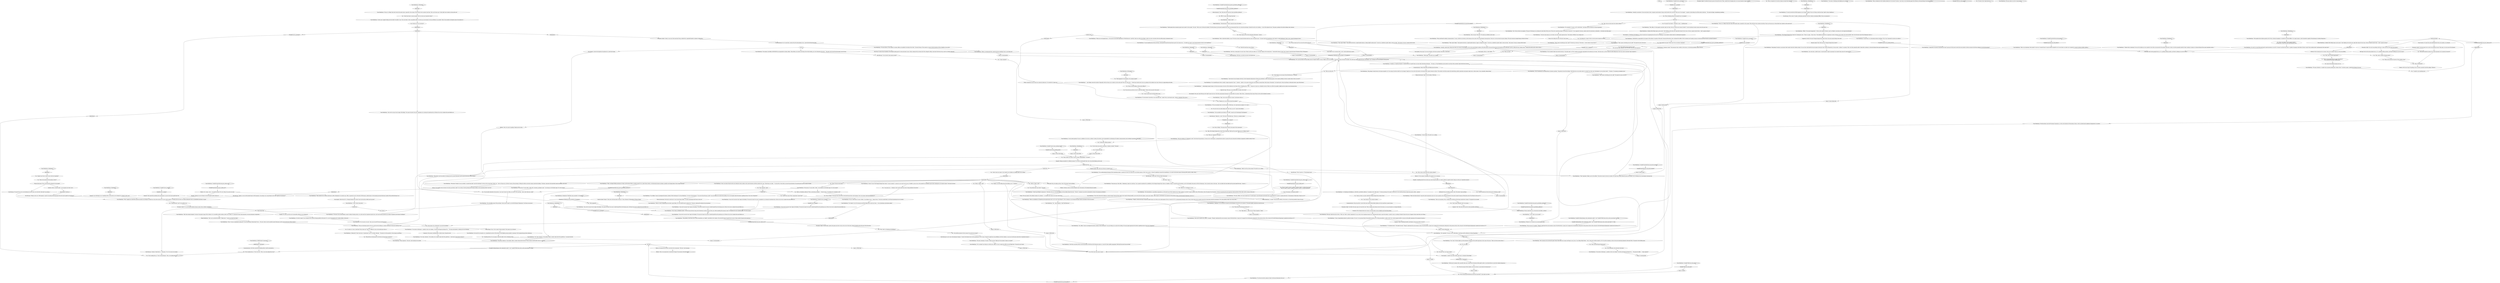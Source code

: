 # BOARDWALK / TRANT HEIDELSTAM INTRO
# Trant Heidelstam is chilling near the FELD building, with kid, piggy-bank. You can:
#1. Learn about the FELD building.
#2. Get useless advice.
# ==================================================
digraph G {
	  0 [label="START"];
	  1 [label="input"];
	  2 [label="Trant Heidelstam: \"All of this was built by Feld, even the boardwalk. Wild Pines built Martinaise proper as a resort for their middle management, Feld built this side of town for R&D.\""];
	  3 [label="Jump to: [FELD hub]"];
	  4 [label="Trant Heidelstam: IsKimHere()"];
	  5 [label="IsKimHere()", shape=diamond];
	  6 [label="!(IsKimHere())", shape=diamond];
	  7 [label="Rhetoric: Pick *your* brain? If anything, this was rather one-sided. He did the talking. Whatever..."];
	  8 [label="Trant Heidelstam: \"INSURCOM is responsible for all aspects of the military occupation of Revachol. During the Revolution, they coordinated the efforts of the Occidental and Graadian invasion, but these days their function is primarily logistical.\""];
	  9 [label="You: \"You're making this up.\" (Turn to the lieutenant.) \"Kim, is he making this up?\""];
	  10 [label="Trant Heidelstam: \"In fact, I'm not. The Wompty-Dompty-Dom Centre,\" he says casually, \"is a place you can visit if you're ever in Vredefort, and are ever in the market for an exhibition space slash contemporary art research centre.\" He clears his throat."];
	  11 [label="You: [Leave.]"];
	  12 [label="You: \"Why did the revolutionaries destroy it?\""];
	  13 [label="Trant Heidelstam: \"You're probably more familiar with *RTD*, research and *technological* development.\""];
	  14 [label="Trant Heidelstam: \"From an evolutionary point of view you could see this building as a logical conclusion to the more traditional *hut*.\""];
	  15 [label="Untitled hub"];
	  16 [label="Trant Heidelstam: \"Tape computers.\" He nods, wind tousling his suit jacket."];
	  17 [label="Trant Heidelstam: \"They used them for military communications,\" he says, while his son looks up, idly chewing on the corner of his würm-themed colouring book. \"But also to write and send out press releases. The most notorious example being Le Décret de Mars.\""];
	  18 [label="Jump to: [trantmainhub]"];
	  19 [label="Jump to: [trantmainhub]"];
	  20 [label="Trant Heidelstam: \"Yes -- tape computers. *And* Feld Electrical.\""];
	  21 [label="Jump to: [cohub]"];
	  22 [label="You: \"What is the innermost character of the Coalition, then?\""];
	  23 [label="Trant Heidelstam: \"Why, officer, it's that gigantic aerostatic right over there. Have you really never noticed it before?\" A look of profound concern comes across the man's face."];
	  24 [label="Trant Heidelstam: \"Ah, well, that's a relief to here. It would really be *quite concerning* if you hadn't been aware of it until just now...\""];
	  25 [label="Jump to: [Trant Archer Hub]"];
	  26 [label="Trant Heidelstam: \"That's very interesting. Most people I've met say it reminds them of a giant metallic dragonfly, but of course there's no right way to respond to a massive airborne artillery platform...\""];
	  27 [label="rhet fired"];
	  28 [label="Jump to: [FELD hub]"];
	  29 [label="You: \"Very interesting. Let's get back to this later.\""];
	  30 [label="Trant Heidelstam: \"Yes, the official name of the prototype. Some sources report it as the Feld Playback *Experience*, but those are incorrect.\""];
	  31 [label="Trant Heidelstam: \"Lo Manthang stick fighting is a little like a pyrholidon addiction,\" he explains with a little smile. \"I've been practising it for nearly 20 years now, so you could say that my doses have grown a little... peculiar.\""];
	  32 [label="You: \"Hold on. Hyper...text?\""];
	  33 [label="You: \"What's so fascinating about an empty old building?\"\n\"Let's talk about this empty building again.\""];
	  34 [label="Trant Heidelstam: \"Apologies, it's an acronym for research and development, they don't use it anymore.\" He smiles brightly, laugh lines around his eyes."];
	  35 [label="Drama: The man speaks in the artificial cadence of a professor -- or someone who's been on too many radio shows."];
	  36 [label="Perception (Sight): The kid takes a peek at the green and silver würm on the cover of the book. Already forgetting about this part of the discussion."];
	  37 [label="Perception (Sight): You look around, but you don't see anything unusual. Then again, your eyes aren't the sharpest..."];
	  38 [label="archerreactionhub"];
	  39 [label="Trant Heidelstam: \"But of course! What else?\" He smiles and ruffles his kid's head."];
	  40 [label="Kim Kitsuragi: \"Actually, I think there is...\" He pauses. \"No, it's too much, he's joking.\""];
	  41 [label="You: \"Wait, the Feld Playback Experiment?\""];
	  42 [label="Esprit de Corps: This man is your half brother. You feel it. But *why*?"];
	  43 [label="Encyclopedia: I couldn't have said it better. This man is a fountain of knowledge!"];
	  44 [label="Trant Heidelstam: \"In this case I suggest looking into the Seolite *invisibles* class. The word refers to their remarkable ability to traverse any environment in the most efficient way possible. There's this excellent investigative piece of journalism by...\""];
	  45 [label="Trant Heidelstam: \"Yes, I have!\" His face lights up with excitement, bringing out the subtle laugh lines in the corner of his eyes. \"There was this one time where I...\""];
	  46 [label="You: \"Wait, what was that about the windows before?\""];
	  47 [label="Jump to: [trantmainhub]"];
	  48 [label="Kim Kitsuragi: \"So you haven't seen anyone around?\""];
	  49 [label="Trant Heidelstam: \"But then there's also the Provisional Commission, as well as the Institute for Revacholian Culture, with its architecturally significant headquarters in Le Jardin.\""];
	  50 [label="Perception (Sight): You follow the man's gaze out toward the west. There, amidst the low-hanging stars, you can just make out signs of motion..."];
	  51 [label="Trant Heidelstam: Variable[\"boardwalk.trant_perc_archer_saw\"]"];
	  52 [label="Variable[\"boardwalk.trant_perc_archer_saw\"]", shape=diamond];
	  53 [label="!(Variable[\"boardwalk.trant_perc_archer_saw\"])", shape=diamond];
	  54 [label="You: \"It looks like a fish.\""];
	  55 [label="Trant Heidelstam: \"That might be the trickiest question of all. From a technical standpoint, it shouldn't be all that difficult. You simply require a radio transmitter capable of broadcasting on Coalition frequencies...\""];
	  56 [label="Kim Kitsuragi: \"A pleasure wheel?\" The lieutenant looks wistfully at the horizon, as if picturing gondolas rising to the sky."];
	  57 [label="Trant Heidelstam: IsKimHere()"];
	  58 [label="IsKimHere()", shape=diamond];
	  59 [label="!(IsKimHere())", shape=diamond];
	  60 [label="Trant Heidelstam: \"Then I guess everything got said, right?\" He squints his eyes in the snow."];
	  61 [label="Jump to: [trantmainhub]"];
	  62 [label="Trant Heidelstam: \"Then there's also the method of climbing that the ancient Iilmaraans used to get into the huts of their enemies.\""];
	  63 [label="You: \"I don't have time to read any papers. Don't you have any *practical* advice?\""];
	  64 [label="Jump to: [alone holdup hub]"];
	  65 [label="Untitled hub"];
	  66 [label="Volition: Inspiration can go a long way in physical endeavours. You should try it again now."];
	  67 [label="Trant Heidelstam: \"Mhm. An elegant folding mechanism of rollers and ferrotape ribbons, portable enough to be a take-it-home solution, revolutionizing business machines, possibly even bringing them to the average consumer.\""];
	  68 [label="You: \"This is a long-shot, but could you help me contact the Coalition?\""];
	  69 [label="Trant Heidelstam: \"Well, that certainly depends. You know, the popular image of the Coalition is of a monolithic politico-military entity, but in reality, it's comprised of many interconnected, yet semi-autonomous components...\""];
	  70 [label="You: \"Wait, what's Coalition Warship Archer?\""];
	  71 [label="Visual Calculus: It's about four-and-a-half kilometres from your position, you estimate."];
	  72 [label="You: \"It looks like a killing machine.\""];
	  73 [label="You: \"I feel like there's *got* to be another way.\""];
	  74 [label="Jump to: [Trant Archer Hub]"];
	  75 [label="Trant Heidelstam: IsKimHere()"];
	  76 [label="IsKimHere()", shape=diamond];
	  77 [label="!(IsKimHere())", shape=diamond];
	  78 [label="You: \"Hold on. Pyrholidon addiction? What an interesting metaphor...\" (Study his face.) \"Or perhaps not a metaphor at all?\""];
	  79 [label="You: \"I don't really remember what I was saying...\""];
	  80 [label="Trant Heidelstam: \"They started out as a midway electronics outfit in Königstein two centuries ago. After an aggressive move to Revachol, Feld became a global player in the emerging personal electronics market of the pre-Revolutionary era.\""];
	  81 [label="You: \"I don't want your money, I just wanted to see whether my profiling skills were working.\""];
	  82 [label="You: \"A form of martial arts from the isle of Lo Manthang, right?\""];
	  83 [label="You: \"Wait, what was that about the windows before?\""];
	  84 [label="You: \"What did the revolutionaries do with those advanced tape computers?\""];
	  85 [label="Trant Heidelstam: \"There's a sewage pipe there, maybe that does something? Sorry I can't help more.\""];
	  86 [label="Jump to: [cohub]"];
	  87 [label="Trant Heidelstam: IsKimHere()"];
	  88 [label="IsKimHere()", shape=diamond];
	  89 [label="!(IsKimHere())", shape=diamond];
	  90 [label="Trant Heidelstam: IsKimHere()"];
	  91 [label="IsKimHere()", shape=diamond];
	  92 [label="!(IsKimHere())", shape=diamond];
	  93 [label="Trant Heidelstam: Variable[\"auto.is_snowing\"]"];
	  94 [label="Variable[\"auto.is_snowing\"]", shape=diamond];
	  95 [label="!(Variable[\"auto.is_snowing\"])", shape=diamond];
	  96 [label="You: \"So what is it, twice a week then? Every other day? *Man* is it difficult to stay on the right topic with you.\""];
	  97 [label="You: \"No, not really.\""];
	  98 [label="Inland Empire: Oh no. You've made *el bigo mistako*. He's going to go on forever!"];
	  99 [label="You: \"You know this is not what I meant.\""];
	  100 [label="You: \"Hold on. Hyper...text?\""];
	  101 [label="You: \"Great, thank you for all the interesting information.\" [Leave.]"];
	  102 [label="Trant Heidelstam: Variable[\"boardwalk.trant_main_hub_reached\"]"];
	  103 [label="Variable[\"boardwalk.trant_main_hub_reached\"]", shape=diamond];
	  104 [label="!(Variable[\"boardwalk.trant_main_hub_reached\"])", shape=diamond];
	  105 [label="You: \"What happened to the engineers, the company people?\""];
	  106 [label="Trant Heidelstam: \"Good evening!\" He nods to you, smiling."];
	  107 [label="Jump to: [trantmainhub]"];
	  108 [label="Physical Instrument: Pipes *can* be broken. With force."];
	  109 [label="Conceptualization: Made of black film and folding tape structures..."];
	  110 [label="Mikael Heidelstam: \"Dad, can I go climb that ladder?\" Mikael asks. \"I want to go climb that ladder!\""];
	  111 [label="Trant Heidelstam: \"For instance, the offices of INSURCOM are responsible for military affairs. These offices are located in the Bank of the World building, just a few kilometres from here...\" He points west toward the skyscrapers across the bay."];
	  112 [label="You: \"That's all fine, but what if I want to assign *responsibility*?\" (Proceed.)"];
	  113 [label="Trant Archer Hub"];
	  114 [label="Conceptualization: No, it's more like a creature from the abyssopelagic zone, a great dark bioluminescent fish..."];
	  115 [label="Conceptualization: Not just any fish, it moves like some ancient bottom-feeder gliding over the ocean floor in search of prey..."];
	  116 [label="Trant Heidelstam: \"Fascinating! You know, in one sense, that's exactly what the Coalition intends. You see, they would prefer that most people in Revachol *don't* think of themselves as living under a *military* occupation. That's why they generally prefer to keep their warships at a discreet distance from major population centres...\""];
	  117 [label="Suggestion: He did it! He said *Wompty-Dompty-Dom Centre* like it's the most natural thing in the world."];
	  118 [label="You: \"You're making this up.\" (Turn to his son.) \"Hey, is your dad making this all up?\""];
	  119 [label="Jump to: [FELD hub]"];
	  120 [label="You: (Turn to Mikael.) \"He means they all got shot in the head because they were bourgeois. Now, do you know what the bourgeoisie is?\""];
	  121 [label="Trant Heidelstam: \"You got me, detective.\" He chuckles, before a shadow takes hold of his face. \"But my history should hardly come as a surprise.\""];
	  122 [label="Authority: Here's a former junkie. I can recognize one when I see it."];
	  123 [label="You: \"Okay. Back to... where were we? Tape computers, I think.\""];
	  124 [label="Trant Heidelstam: \"Who knows? Maybe it was an accident, or maybe they didn't want the technology to end up in the wrong hands. Either way -- they're all gone now, all three versions of the prototype. Nothing but debris and ashes remains inside that building.\" He takes a step back; the boardwalk creaks mournfully in the wind."];
	  125 [label="You: \"You look like someone who has money. Do you have any money?\""];
	  126 [label="Trant Heidelstam: \"It's an anthropological heritage of the Lomanthang people, a martial art of sorts, but what not a lot of books mention is that it also carries a *cultural* significance among the Lomanthangs, as it used to be the best means of showing off to look for a bride, which...\""];
	  127 [label="Jump to: [trantmainhub]"];
	  128 [label="Trant Heidelstam: \"No-no,\" he says, immediately backing off, \"I'm just speculating *theoretically* here... Of course, there's also the method ancient Iilmaraans used to get into the huts of their enemies.\""];
	  129 [label="Trant Heidelstam: \"No, that doesn't sound like a very reasonable idea,\" replies Trant, narrowing his eyes, \"physics, remember? But anyway...\""];
	  130 [label="Trant Heidelstam: \"Sure, what's on your mind?\""];
	  131 [label="Jump to: [FELD hub]"];
	  132 [label="Trant Heidelstam: \"... and, Mikael, notice the windows? Especially with how there are no windows on the south side? This was to deal with...\" A blond man stands next to his son, pointing to the weather-worn ruins. He sees you approaching and smiles..."];
	  133 [label="Trant Heidelstam: \"Oh, I'm afraid it didn't end well for the boys.\" He smiles again, as if he's somehow personally responsible for this bleak turn of events. \"But this story is a bit too *dark* for little Mikael here. Now if you were to ask about *tape computers*...\""];
	  134 [label="Empathy: Perhaps reminded of a childhood memory? It's clear he would prefer there were a big wheel lighting up the coast."];
	  135 [label="Trant Heidelstam: \"Ah, that's simple! You're looking for the Comité de Responsabilité de Revachol. It's a sort of clearinghouse for Coalition affairs in Revachol...\""];
	  136 [label="Trant Heidelstam: \"If you will, picture the Coalition as a kind of wheel. The hub of this wheel is the Comité de Responsabilité, and out from that hub radiate a great many spokes, which connect to INSURCOM, the Institute for Revacholian Culture, the Provisional Commission, and so on...\""];
	  137 [label="Trant Heidelstam: \"There's an exhibition on Vespertine proto-expressionism that I can't wait to take Mikael to. We're working our way through the major artistic movements of the last cenutry.\""];
	  138 [label="You: \"If you're not part of the Coalition, how do you know so much about its bureaucracy?\""];
	  139 [label="Trant Heidelstam: \"It's only too bad the old Feld engineers are no longer available. This sort of thing would have been *right* in their wheelhouse.\""];
	  140 [label="You: \"What am I supposed to do then?\""];
	  141 [label="Trant Heidelstam: \"The Wompty-Dompty-Dom Centre for Contemporary Arts.\" There it is again -- those words. \"The exhibition itself drew on Lagerman's notion of memory and so there were some parallels, that's why the head curator Paul Ockermann chose to...\""];
	  142 [label="Mikael Heidelstam: The boy looks first at you, then back at his father, confused."];
	  143 [label="Untitled hub"];
	  144 [label="Empathy: Something about the way this man carries himself makes you wonder whether he might be able to help you with your *committee business*."];
	  145 [label="Trant Heidelstam: Whatever it is, he gives you an encouraging smile."];
	  146 [label="Trant Heidelstam: \"You, officer! Come to investigate the historic subtext of West Martinaise? I was just telling my son about this building. Not many people appreciate the historic significance here. Very rich in *hypertext*.\""];
	  147 [label="You: \"By the way, do you work out?\""];
	  148 [label="Untitled hub (02)"];
	  149 [label="Trant Heidelstam: \"Yes. To lure in their star engineers. This part of Martinaise was nothing but reeds before Feld arrived. They had to make the prospect of living here *attractive*. It was supposed to become a global centre for innovation in cybernetics -- but history had other plans.\""];
	  150 [label="Half Light: He's just making up fancy words. This doesn't mean anything!"];
	  151 [label="You: \"Alright, you were talking about the building, go on.\" (Continue.)"];
	  152 [label="You: \"Have you been talking to other police officers?\""];
	  153 [label="Trant Heidelstam: IsKimHere()"];
	  154 [label="IsKimHere()", shape=diamond];
	  155 [label="!(IsKimHere())", shape=diamond];
	  156 [label="Jump to: [FELD hub]"];
	  157 [label="Trant Heidelstam: IsEvening()"];
	  158 [label="IsEvening()", shape=diamond];
	  159 [label="!(IsEvening())", shape=diamond];
	  160 [label="Trant Heidelstam: \"Of course, detective, I wouldn't have assumed anything else. Matter of fact,\" he looks up again, a playful hint shining in his eyes..."];
	  161 [label="Feld Mural: It looks old and weathered, with seagulls picking apart its stone-and-metal carcass. Bushy undergrowth has taken hold of the collapsed rooftop; some kind of bird has set up a nest on a broken windowsill."];
	  162 [label="You: \"Who handles the money? There's got to be an economic component.\""];
	  163 [label="Jump to: [cohub]"];
	  164 [label="Trant Heidelstam: \"I have a longstanding interest in political systems. You see, it's my personal theory that political systems are a lot like personalities. In other words, how a state organises itself is in some way the public expression of its innermost character...\""];
	  165 [label="Trant Heidelstam: \"Of course, if you could somehow contact Coalition Warship Archer, you could reach the Committee directly. But, well, that obviously presents any number of logistical and technical challenges.\""];
	  166 [label="You: \"Why do I need to contact a military warship to talk to a civilian bureaucrat?\"\n\"Why do I need to contact a military aerostatic to talk to a civilian bureaucrat?\""];
	  167 [label="Perception (Sight): It's a set of position lights moving in unison, like a restless constellation..."];
	  168 [label="Trant Heidelstam: \"Well, I suppose you could rent a private aerostatic and attempt to rendezvous with Archer directly, but I must caution against it. Warships like the Archer are usually authorised to fire on unidentified aerostatics on sight.\""];
	  169 [label="Trant Heidelstam: \"In any event, it's a fascinating technical challenge. I'll be *very* interested to see how you tackle it.\""];
	  170 [label="You: \"Come on, there is no place called the Wompty-Dompty-Dom Centre of Arts.\""];
	  171 [label="Electrochemistry: Wait. What does this man know about pyrholidon addiction?"];
	  172 [label="Trant Heidelstam: \"Oh, I know, detective.\" He chuckles, before a shadow takes hold of his pallid face -- he misses the devil."];
	  173 [label="Trant Heidelstam: \"Oh, I know, detective.\" He chuckles, but a shadow takes hold of his pallid face -- what does he mean that he *knows*?"];
	  174 [label="You: \"What happened?\""];
	  175 [label="Trant Heidelstam: IsKimHere()"];
	  176 [label="IsKimHere()", shape=diamond];
	  177 [label="!(IsKimHere())", shape=diamond];
	  178 [label="Trant Heidelstam: \"I do some Lo Manthang stick fighting now and then.\""];
	  179 [label="Encyclopedia: Lo Manthang stick fighting is a form of martial arts originating from the isle of Lo Manthang. It uses slender wooden sticks for confronting the opponent."];
	  180 [label="Trant Heidelstam: \"That's right, Mikael.\" Trant grabs his kid into a single-handed embrace, looking slightly embarrassed. \"It also has a meditative quality, helps to clear my head... But anyway,\" he says, swaying with his hand."];
	  181 [label="You: \"Can you teach me? Do you have the sticks with you?\""];
	  182 [label="You: \"Something tells me I'm not going to climb the ladder with Lo Manthang sticks.\""];
	  183 [label="Rhetoric: Man, he's good at speaking. People must love him."];
	  184 [label="Trant Heidelstam: \"It's a beautiful piece of text, actually. A singer-songwriter I know -- Charette -- called it a love poem to Revachol on her political concept album 'Bons baisers d'Insulinde'. You should read it. Every local library in Revachol stocks a copy of the decree.\""];
	  185 [label="Trant Heidelstam: \"If not, then you definitely should -- if not for tips and tricks, then just for theoretical curiosity. Anyway, that's just a little something that sprang to mind.\" He squeezes his son's shoulder lightly. \"You were saying?\""];
	  186 [label="Trant Heidelstam: \"What not a lot of people know is -- this used to be the R&D department of *Feld Electrical*. And Feld, which now sells ink cartridges, mostly, was once a top dog in the turn-of-the-century cybernetics boom.\""];
	  187 [label="You: \"Wait, what's an R&D department?\""];
	  188 [label="Rhetoric: No, I mean, c'mon -- you need the money. If it's not a thing, he can give you some."];
	  189 [label="Perception (Sight): It looks, to your eye, like some kind of long, metallic fish, suspended beneath a number of ceiling fans..."];
	  190 [label="Empathy: This sounds like something that programmer you met in the church might help with..."];
	  191 [label="Trant Heidelstam: IsKimHere()"];
	  192 [label="IsKimHere()", shape=diamond];
	  193 [label="!(IsKimHere())", shape=diamond];
	  194 [label="Savoir Faire: It's his *sartorial style*. Call it 'well-travelled bean-counter'..."];
	  195 [label="Kim Kitsuragi: \"Detective, a word.\" He turns to the blonde man. \"Excuse us a moment, please.\""];
	  196 [label="Encyclopedia: Mea culpa! You were not familiar with that one either. This man is a book head."];
	  197 [label="Trant Heidelstam: You doze off, as he paints you a comprehensive picture of the history of stick fighting among mankind, seasoning it with unexpected pop-culture references."];
	  198 [label="Rhetoric: Mark my words, all of this somehow ties to the history of Occidential financial markets."];
	  199 [label="Jump to: [hold up hub]"];
	  200 [label="Trant Heidelstam: IsMorning()"];
	  201 [label="IsMorning()", shape=diamond];
	  202 [label="!(IsMorning())", shape=diamond];
	  203 [label="You: Look at the building looming over you."];
	  204 [label="Trant Heidelstam: Variable[\"auto.is_raining\"]"];
	  205 [label="Variable[\"auto.is_raining\"]", shape=diamond];
	  206 [label="!(Variable[\"auto.is_raining\"])", shape=diamond];
	  207 [label="Trant Heidelstam: \"Of course there is! The Coalition's economic affairs are handled by the Bank of the World -- Revachol Mission. They operate in concert with the Institute of Price Stabilité in Sur-la-Clef.\""];
	  208 [label="Half Light: Don't let the shiny lights fool you, it's a goddamn killing machine, and there's nothing you can do to stop it!"];
	  209 [label="You: \"I don't think I've ever noticed it before.\""];
	  210 [label="Trant Heidelstam: IsKimHere()"];
	  211 [label="IsKimHere()", shape=diamond];
	  212 [label="!(IsKimHere())", shape=diamond];
	  213 [label="Trant Heidelstam: \"Then I guess everything got said, right?\" He squints his eyes in the sun."];
	  214 [label="You: \"What was that ace?\""];
	  215 [label="You: \"Pfft. I've seen cooler things than that.\""];
	  216 [label="Trant Heidelstam: Variable[\"boardwalk.trant_passive_pyrholidon_addiction\"]"];
	  217 [label="Variable[\"boardwalk.trant_passive_pyrholidon_addiction\"]", shape=diamond];
	  218 [label="!(Variable[\"boardwalk.trant_passive_pyrholidon_addiction\"])", shape=diamond];
	  219 [label="Trant Heidelstam: \"No, I'm afraid I can't help you with this one, officer. It's just a regular day off for me and Mikael here.\" He pats his son's head."];
	  220 [label="Kim Kitsuragi: In a low voice, the lieutenant whispers: \"I haven't the faintest idea who this gentleman is, but I've got a *hunch* he might have some affiliation with the Coalition, in case you're still serious about that *committee business*...\""];
	  221 [label="Trant Heidelstam: \"I do have some money, yes, but that's not what's really important here.\" He brushes it off like it's not a thing at all."];
	  222 [label="Jump to: [FELD hub]"];
	  223 [label="Trant Heidelstam: \"Yes, hypertext,\" he says, as if it's self-evident. \"Jan Kaarp and the collection of cultural hyperlinks.\""];
	  224 [label="alone holdup hub"];
	  225 [label="Trant Heidelstam: \"A-ha, but it's not just *any* empty old building!\" He raises his hand to his eyes to shield himself from the pattering rain. All three of you turn to admire the mural before you."];
	  226 [label="Reaction Speed: Forget it. They don't sell those kinds of books at \"Crime, Romance & Biographies of Famous People.\""];
	  227 [label="Perception (Sight): You follow the man's gaze out toward the west. There, hanging some distance above the horison, you can just make out a strange silhouette..."];
	  228 [label="Half Light: Don't let the paintjob fool you, it's a goddamn killing machine, and there's nothing you can do to stop it!"];
	  229 [label="Jump to: [Trant Archer Hub]"];
	  230 [label="Kim Kitsuragi: \"Hmmm, she's not a 'Feld engineer,' exactly, but perhaps that programmer from the church might be of assistance?\""];
	  231 [label="Trant Heidelstam: \"Ten years ago, I did a little... freelancing, I guess you could say. I was a special consultant for an exhibition at the Wompty-Dompty-Dom Centre in Vredefort, Oranje. It raised the same questions, and we had lengthy discussions with Paul Ockermann, who was head curator at the time -- this was before the twins Keith and Guy Joost joined the team -- trying to...\""];
	  232 [label="Trant Heidelstam: \"Very, very cool,\" he agrees. \"Though I understand the socio-economic causes of the Revolution, it pains me to imagine the revolutionaries setting fire to this precious device. But so they did. The Feld Playback Experiment vanished into the fires of '07.\""];
	  233 [label="Conceptualization: All of this sounds like something Ruby would be interested in..."];
	  234 [label="Rhetoric: He means that 'the boys' got shot by the communists. 'The boys' were bourgeois."];
	  235 [label="You: (Turn to Mikael.) \"He means they all died at the hands of the communists.\""];
	  236 [label="Trant Heidelstam: \"A-ha, but it's not just *any* empty old building!\" He raises his hand to his eyes, springtime sun warming his handsome face. All three of you turn to admire the mural before you."];
	  237 [label="You: \"I can assure you -- *nothing* in this world comes even close to being addicted to this devil.\""];
	  238 [label="Trant Heidelstam: \"But perhaps I should return to the tape computers. As I was saying, the device itself was very elegant, fragile even. One could write directly on the tape using a special chemical solution. The machine would then analyse the handwriting, perform operations and project output onto a white screen. It was a beautiful, delicate thing.\""];
	  239 [label="You: \"The RCM should get some of those.\""];
	  240 [label="Physical Instrument: Not that he would have to worry about being robbed -- he looks surprisingly buff. Does he work out?"];
	  241 [label="Kim Kitsuragi: \"Nice to meet you.\" The lieutenant nods."];
	  242 [label="You: \"Wait, what's Lo Manthang stick fighting?\""];
	  243 [label="Jump to: [FELD hub]"];
	  244 [label="Trant Heidelstam: \"*Very* important. Mikael, say hi to the officer.\" He rests his hand on the boy's shoulder. The child stays hidden behind the hem of his father's coat, clutching to his würm-themed colouring book."];
	  245 [label="hold up hub"];
	  246 [label="Half Light: He's just making up fancy words. This doesn't mean anything!"];
	  247 [label="You: \"Do you have any advice on how to climb that ladder?\" (Point to the one next to the mural.)"];
	  248 [label="Trant Heidelstam: \"Me? Yes, at some point, I'm sure I have. There was this one rather, uh,\" he stops, smiling at the reminiscence, \"*memorable instance* when I had a chance to meet the head of Dominion Police of Königstein.\""];
	  249 [label="Trant Heidelstam: \"Even *one* would be very useful,\" he agrees. \"Though I understand the socio-economic causes of the Revolution, it pains me to imagine the revolutionaries setting fire to this precious device. But so they did. The Feld Playback Experiment vanished into the fires of '07.\""];
	  250 [label="You: \"Do you know of an *alternative* way into the building?\""];
	  251 [label="Empathy: There's something friendly and familiar in how he says that. A day off."];
	  252 [label="You: \"What kind of political system do you think represents *my* innermost character?\""];
	  253 [label="You: \"Oh, right. The *Archer*. I thought you said... something else.\""];
	  254 [label="You: \"How did those tape computers work?\"\n\"How did those tape computers work? Did they work like radiocomputers?\""];
	  255 [label="Empathy: Wait. What does this man know about pyrholidon addiction?"];
	  256 [label="Trant Heidelstam: Variable[\"auto.is_raining\"]"];
	  257 [label="Variable[\"auto.is_raining\"]", shape=diamond];
	  258 [label="!(Variable[\"auto.is_raining\"])", shape=diamond];
	  259 [label="Trant Heidelstam: \"Of course, lieutenant.\" He nods. \"Take your time. Mikael and I have plenty to keep us occupied!\""];
	  260 [label="Kim Kitsuragi: \"In any case, I'll let you take it from here.\""];
	  261 [label="Trant Heidelstam: \"... interestingly enough, brings us to the socio-economic structure of the traditional rural tribes of the Lo Manthang isles, which...\" He goes on to give you a detailed overview of their way of life, the amiable, slightly nervous smile not once leaving his face."];
	  262 [label="Trant Heidelstam: \"I tried to get Mikael to memorise it.\" He looks at his son, who starts giggling, his face hidden behind the book. \"*Tried to*. Someone was much too interested in würms to be paying any attention.\""];
	  263 [label="Trant Heidelstam: \"No, I can't say that we've met before. But I've *heard* of Kim, of course. Mikael, say hi to the officers.\" He rests his hand on the boy's shoulder. The child stays hidden behind the hem of his father's coat, clutching to his würm-themed colouring book."];
	  264 [label="trantmainhub"];
	  265 [label="Trant Heidelstam: \"Hello again!\" He nods to you, smiling."];
	  266 [label="feld first hub"];
	  267 [label="You: \"I don't think I've ever heard of this Feld Electrical.\" (Proceed.)"];
	  268 [label="Trant Heidelstam: \"It was here in Martinaise -- possibly in this very building -- that they developed prototypes for a...\" He pauses for effect. \"...*tape computer*.\""];
	  269 [label="Trant Heidelstam: \"It was here in Martinaise -- possibly in this very building -- that they developed prototypes for a...\" He stops mid-sentence, realizing you're not listening."];
	  270 [label="Trant Heidelstam: \"Alternative? I don't even have a *mainstream* way in, I'm afraid, although...\" He points over the guardrail, to the sewage run-off there."];
	  271 [label="Mikael Heidelstam: Suddenly little Mikael opens up his mouth: \"Dad's fighting with sticks every night after dinner for four hours. He has a special room for that -- *and* a special costume!\""];
	  272 [label="Trant Heidelstam: IsDaytime()"];
	  273 [label="IsDaytime()", shape=diamond];
	  274 [label="!(IsDaytime())", shape=diamond];
	  275 [label="Perception (Sight): You can't see anything. But then, it's dark, and your eyes aren't the sharpest..."];
	  276 [label="You: \"Huh. Can't believe I never noticed it before.\"\n\"It looks like it's about four-and-a-half kilometres away.\""];
	  277 [label="Trant Heidelstam: \"The problem is that those sorts of radio transmitters are *tightly* controlled by the Coalition. Even the RCM doesn't typically have access to them outside of special joint operations...\""];
	  278 [label="Empathy: Perhaps your new friends in the tent might be able to help you?"];
	  279 [label="You: \"Could I have some of that 'unimportant' money then?\""];
	  280 [label="You: \"Wicked cool, can you tell me about this method?\""];
	  281 [label="Jump to: [trantmainhub]"];
	  282 [label="Trant Heidelstam: \"What's the March decree? I mean the radio transmission sent out to news agencies and world governments by the newly-created Commune of Revachol on the 7th of March in the year '02.\""];
	  283 [label="Jump to: [alone holdup hub]"];
	  284 [label="You: \"I wanted to ask something else...\""];
	  285 [label="Trant Heidelstam: \"I don't know if you're familiar with this, but the Vespertine Department of Justice has published a rather interesting paper on the criminal profiling in former socialist states. Have you read it?\""];
	  286 [label="Trant Heidelstam: \"That's not surprising. Only a vestigial ink cartridge and ferrotape manufacturer remains.\" He adjusts his suit jacket."];
	  287 [label="Encyclopedia: A short-lived legislative foundation for a short-lived utopia."];
	  288 [label="You: \"What's this Insitute for Revacholian Culture?\""];
	  289 [label="Trant Heidelstam: The man's smile turns into a frown. \"Well, now, *that* is rather complicated. You can write to the Committee directly, but I understand that there's quite the backlog. A month or more, according to friends of mine who just so happen to know about this sort of thing...\""];
	  290 [label="Trant Heidelstam: \"Of course, officer, we've only recently met. It would require a more thorough conversation than we have time for to answer a question like that. It's fascinating to think about, though, isn't it?\""];
	  291 [label="Trant Heidelstam: \"That is certainly how the Coalition intends for it to be seen! You know, I once read a very interesting paper from Messina on the psychology of air-based artillery...\""];
	  292 [label="Trant Heidelstam: \"Apparently its presence stimulates the *exact* same part of the neural cortex that more primitive cultures associate with divine judgment. Isn't that fascinating?\""];
	  293 [label="Trant Heidelstam: Variable[\"TASK.sync_the_sines\"]"];
	  294 [label="Variable[\"TASK.sync_the_sines\"]", shape=diamond];
	  295 [label="!(Variable[\"TASK.sync_the_sines\"])", shape=diamond];
	  296 [label="Trant Heidelstam: IsKimHere()"];
	  297 [label="IsKimHere()", shape=diamond];
	  298 [label="!(IsKimHere())", shape=diamond];
	  299 [label="Trant Heidelstam: Variable[\"whirling.klaasje_ruby_sentimental_radios\"]  and  Variable[\"TASK.locate_ruby_on_the_coast_done\"] == false"];
	  300 [label="Variable[\"whirling.klaasje_ruby_sentimental_radios\"]  and  Variable[\"TASK.locate_ruby_on_the_coast_done\"] == false", shape=diamond];
	  301 [label="!(Variable[\"whirling.klaasje_ruby_sentimental_radios\"]  and  Variable[\"TASK.locate_ruby_on_the_coast_done\"] == false)", shape=diamond];
	  302 [label="You: \"Tape computers, right.\""];
	  303 [label="Reaction Speed: Wait, what was it that you wanted to ask...?"];
	  304 [label="You: \"Okay, I'll look into that then.\""];
	  305 [label="You: \"I'm looking for a suspect. Have you seen anyone suspicious around?\""];
	  306 [label="Untitled hub"];
	  307 [label="You: \"You know what, forget about it.\""];
	  308 [label="Trant Heidelstam: \"Actually no, I should not forget it, I should look into it myself, there are some really interesting techniques...\" He stops, as Trant Heidelstam junior jerks his coat hem with an excited, almost silly look on his face."];
	  309 [label="Trant Heidelstam: \"Mikael's a little tired today. We spent all night trying to run Orbis on his radiocomputer. Have you heard of it? It's a programming language used in Graad. Quite tricky, but he wanted to play this Graad-made adventure programme. We've been getting *really* into würms lately...\""];
	  310 [label="Trant Heidelstam: \"But I assume you're not here for giant würms when there are so many real things to see. Just as I was telling Mikael before -- this is where the Coalition landed in '08. We could be standing on what is the most interesting landmark in Revachol West.\" He points to the building again."];
	  311 [label="You: \"You and Kim know each other?\" (Proceed.)"];
	  312 [label="Trant Heidelstam: \"Yes, hypertext,\" he says, as if it's self-evident. \"Jan Kaarp and the collection of cultural hyperlinks.\""];
	  313 [label="Trant Heidelstam: \"Oh yes. So, Mikael, they had to deal with monitor glare, especially in the summer. They still had vector monitors back then. That was 49 years ago. So they didn't have windows on the south wall.\""];
	  314 [label="Trant Heidelstam: \"Hello! Isn't this a fine morning?\" He nods to you, smiling."];
	  315 [label="You: \"The Lo Manthang thing was enough for me. I'm inspired.\""];
	  316 [label="Encyclopedia: Buckle up!"];
	  317 [label="Mikael Heidelstam: Suddenly little Mikael opens up his mouth: \"Dad's fighting with sticks every night after dinner for four hours. He has a special room for that -- *and* a special costume!\""];
	  318 [label="You: \"It's amazing. An inspiring symbol.\""];
	  319 [label="Trant Heidelstam: \"A very astute question! You see, in addition to its role as a military warship, the Archer is also responsible for coordinating all Coalition communications and surveillance operations in Revachol.\""];
	  320 [label="You: \"Hold on, it's *watching* us, too?\""];
	  321 [label="Reaction Speed: Wait. Did he just say *Wompty-Dompty-Dom Centre*?"];
	  322 [label="Encyclopedia: What the hell *is* a Wompty-Dompty-Dom Centre? And who the hell are Keith and Guy Joost?!"];
	  323 [label="Trant Heidelstam: \"Still, Tricentennial was beating them in business machines.\" He gestures toward the building. \"But Feld had an ace up their sleeve. Or, should I say, they were *developing* an ace up their sleeve?...\" He grins. \"I'm mixing my metaphors here.\""];
	  324 [label="You: (Nod.) \"Cool.\""];
	  325 [label="Trant Heidelstam: With that, you both turn back to the blonde man."];
	  326 [label="Trant Heidelstam: \"You, officers! Come to investigate the historic subtext of West Martinaise? I'm Trant Heidelstam,\" he turns to the lieutenant. \"You must be Kim Kitsuragi, right? I was just telling my son about this building. Not a lot of people realize the historic significance here. Very rich in *hypertext*.\""];
	  327 [label="You: \"Yes, but we're not really dealing with *huts* here, are we?\" (Look at the building.)"];
	  328 [label="You: \"But I don't have years to spare.\""];
	  329 [label="FELD hub"];
	  330 [label="Trant Heidelstam: \"Great. Great to hear that.\""];
	  331 [label="Physical Instrument: This is all ninsy-pinsy garbage for sissy-people!"];
	  332 [label="Trant Heidelstam: \"Oh, the Institute is a marvellous organisation, my *favourite* part of the Coalition by far. Their mandate is two-fold: To export notable works of Revacholian culture throughout the Moralintern, while also importing the most important cultural products of the wider world to citizens of Revachol...\""];
	  333 [label="Trant Heidelstam: \"Not just watching, it's *listening* as well. I don't know the particulars, of course, but I would expect a warship like the Archer to possess the most advanced surveillance equipment available outside of Seol.\""];
	  334 [label="Trant Heidelstam: \"All that said, someone with a powerful radio and a certain level of technical skill might be able to circuit-bend their way onto the Coalition frequencies...\""];
	  335 [label="Rhetoric: Wait, is he saying that we should just *bypass* the excesses of the Revolution?"];
	  336 [label="Trant Heidelstam: Variable[\"boardwalk.trant_rhet_politics\"]"];
	  337 [label="Variable[\"boardwalk.trant_rhet_politics\"]", shape=diamond];
	  338 [label="!(Variable[\"boardwalk.trant_rhet_politics\"])", shape=diamond];
	  339 [label="Trant Heidelstam: IsKimHere()"];
	  340 [label="IsKimHere()", shape=diamond];
	  341 [label="!(IsKimHere())", shape=diamond];
	  342 [label="Trant Heidelstam: \"That's right, Mikael.\" Trant grabs his kid into a single-handed embrace, happy to change the subject. \"It also has a meditative quality, helps to clear my head... But anyway,\" he says, swaying with his hand."];
	  343 [label="You: \"What was that?\""];
	  344 [label="Trant Heidelstam: \"Actually, no one knows. No one even knows what a computer made entirely of tape would look like! But word has it they were *very elegant* -- exquisite, alien-looking turn-of-the-century hardware...\" He raises his finger, remembering something."];
	  345 [label="Trant Heidelstam: \"A-ha, but it's not just *any* empty old building!\" He raises his hand to his eyes to shield himself from the freezing snow. All three of you turn to admire the mural before you."];
	  346 [label="Trant Heidelstam: \"Indeed, what?\""];
	  347 [label="Trant Heidelstam: \"*I* certainly haven't.\" He shakes his head. \"Though I understand the socio-economic causes of the Revolution, it pains me to imagine the revolutionaries setting fire to this precious device. But so they did. The Feld Playback Experiment vanished into the fires of '07.\""];
	  348 [label="Drama: He's telling the truth. He hasn't seen anyone."];
	  349 [label="Authority: He's not gonna give you money, what are you doing? Clearly you were just profiling."];
	  350 [label="Mikael Heidelstam: \"A wheel?\" The kid looks wistfully at the horizon, as if picturing gondolas rising to the sky."];
	  351 [label="You: \"Alright, fine. How do I get in touch with the Committee?\""];
	  352 [label="Kim Kitsuragi: \"He's correct. It makes coordinating operations with the Coalition exceedingly difficult, from our perspective.\""];
	  353 [label="Trant Heidelstam: Variable[\"church.soona_greeting_done\"]"];
	  354 [label="Variable[\"church.soona_greeting_done\"]", shape=diamond];
	  355 [label="!(Variable[\"church.soona_greeting_done\"])", shape=diamond];
	  356 [label="Jump to: [trantmainhub]"];
	  357 [label="Trant Heidelstam: IsTHCPresent(\"communist\")"];
	  358 [label="IsTHCPresent(\"communist\")", shape=diamond];
	  359 [label="!(IsTHCPresent(\"communist\"))", shape=diamond];
	  360 [label="Trant Heidelstam: \"But anyway,\" he says after a while, \"I am boring you with details again. You were saying?\""];
	  361 [label="Trant Heidelstam: \"Okay. I have some materials at home I could share with you...\""];
	  362 [label="Trant Heidelstam: IsTaskActive(\"TASK.find_some_moralists\")--[[ Variable[ ]]"];
	  363 [label="IsTaskActive(\"TASK.find_some_moralists\")--[[ Variable[ ]]", shape=diamond];
	  364 [label="!(IsTaskActive(\"TASK.find_some_moralists\")--[[ Variable[ ]])", shape=diamond];
	  365 [label="Rhetoric: It's his manner of speaking. He reminds you of a lecturer..."];
	  366 [label="Trant Heidelstam: \"Oh yes. So, Mikael, they had to deal with monitor glare, especially in the summer. They still had vector monitors back then. That was 49 years ago. So they didn't have windows on the south wall.\""];
	  367 [label="You: \"You're saying that Feld Electrical built this boardwalk?\" (Look under your feet.)"];
	  368 [label="cohub"];
	  369 [label="You: \"What's INSURCOM?\""];
	  370 [label="Trant Heidelstam: The man smiles at you for a long moment..."];
	  371 [label="Composure: He is doing his best not to show it, but the smile is ever-so-slightly more forced than before."];
	  372 [label="Trant Heidelstam: Variable[\"boardwalk.trant_perc_archer_saw\"]"];
	  373 [label="Variable[\"boardwalk.trant_perc_archer_saw\"]", shape=diamond];
	  374 [label="!(Variable[\"boardwalk.trant_perc_archer_saw\"])", shape=diamond];
	  375 [label="Trant Heidelstam: IsKimHere()"];
	  376 [label="IsKimHere()", shape=diamond];
	  377 [label="!(IsKimHere())", shape=diamond];
	  378 [label="Kim Kitsuragi: \"Oh, good: Now we're circuit-bending into radio towers. Just what this *side task* was missing...\""];
	  379 [label="You: \"Okay. The Wompty-Dompty-Dom Centre? Paul Ockermann? Keith and Guy Joost? What are you *talking* about?\""];
	  380 [label="Trant Heidelstam: \"Officer!\" He sounds disappointed. \"I told you this chapter of history wasn't on Mikael's curriculum yet. Let's keep this kid-friendly.\""];
	  381 [label="Trant Heidelstam: \"A-ha, but it's not just *any* empty old building!\" He raises his hand to his eyes, springtime sun warming his handsome face. All four of you turn to admire the mural before you."];
	  382 [label="Trant Heidelstam: Variable[\"boardwalk.trant_passive_pyrholidon_addiction\"]"];
	  383 [label="Variable[\"boardwalk.trant_passive_pyrholidon_addiction\"]", shape=diamond];
	  384 [label="!(Variable[\"boardwalk.trant_passive_pyrholidon_addiction\"])", shape=diamond];
	  385 [label="Trant Heidelstam: \"Which is a feat of engineering even today's giants Rehm, ICN, and ZAMM haven't achieved yet.\" He grins, admiring the sentence he just produced."];
	  386 [label="Jump to: [trantmainhub]"];
	  387 [label="Trant Heidelstam: \"Actually, a great many cultures have their own version of stick fighting, such as the sacred Mabolo tradition of the Hali people, the name deriving from the butterfruit tree traditionally used for crafting the long, slender sticks -- whereas the sticks used in other cultures...\""];
	  388 [label="Jump to: [trantmainhub]"];
	  389 [label="Trant Heidelstam: \"And, as you know, they have this very distinctive dress uniform with scarlet breeches and little cylindrical fur caps, I think these are called...\" You daze off, as Trant tells you about the peculiarities of mounted police forces in central Occident."];
	  390 [label="You: \"I want to hear about the Feld building again...\""];
	  391 [label="Trant Heidelstam: \"How to climb that ladder, you say?\" He turns around, eyeing the bleak metal bars next to the giant mural. \"I do know that the Lomanthangs used *sticks* to climb battlements, there's even a special technique for that.\""];
	  392 [label="Trant Heidelstam: \"No, thanks to *you* for having me and little Mikael here to pick your brain... A very interesting conversation indeed.\""];
	  393 [label="Trant Heidelstam: \"I'm just spending time with my kid here, showing him around the lesser-known parts of our home town... It wouldn't be *wise* to carry huge amounts of cash on such expeditions!\""];
	  394 [label="Encyclopedia: Hold on, what's R&D?"];
	  395 [label="Trant Heidelstam: Variable[\"auto.is_snowing\"]"];
	  396 [label="Variable[\"auto.is_snowing\"]", shape=diamond];
	  397 [label="!(Variable[\"auto.is_snowing\"])", shape=diamond];
	  398 [label="Trant Heidelstam: \"A-ha, but it's not just *any* empty old building!\" He raises his hand to his eyes to shield himself from the freezing snow. All four of you turn to admire the mural before you."];
	  399 [label="Composure: He assumes something like a combat stance, facing the wind."];
	  400 [label="Jump to: [trantmainhub]"];
	  401 [label="You: \"A tape computer?\""];
	  402 [label="Trant Heidelstam: \"No, I'm sorry. As I said -- this is just a day off. We just arrived anyway.\""];
	  403 [label="Empathy: Yes, this is just the sort of reasonable authority you're looking for!"];
	  404 [label="You: \"So how does one go about contacting a Coalition warship?\" (Proceed.)"];
	  405 [label="Trant Heidelstam: \"Ah, well, it is one of the most heavily armed aerostatics to ever fly. I've heard it said that the Archer is capable of engaging whole fleets of lesser vessels *from multiple sides* simultaneously. How about that?\""];
	  406 [label="Trant Heidelstam: \"I believe that is intentional. You see, the Coalition are very sensitive to how they are perceived by the people of Revachol, which is why they generally prefer for their warships to remain at a discreet distance from major population centres...\""];
	  407 [label="Kim Kitsuragi: \"Hmmm, no one would mistake them for Feld engineers, but perhaps your young friends in the *tent* might be of assistance?\""];
	  408 [label="Empathy: You *will* figure it out. Something tells you the person you're looking for is already on this coast..."];
	  409 [label="Trant Heidelstam: \"A-ha, but it's not just *any* empty old building!\" He raises his hand to his eyes to shield himself from the pattering rain. All four of you turn to admire the mural before you."];
	  410 [label="Trant Heidelstam: \"Then I guess everything got said, right?\" He looks up to the sky. \"The drizzle... it never seems to stop, does it?\""];
	  411 [label="Mikael Heidelstam: \"The Revolution?\" The boy wipes his nose on his sleeve."];
	  412 [label="Trant Heidelstam: \"Unfortunately their moonshot project never made it to the market.\" He nods. \"Feld's move to Revachol backfired. The Revolutionary government liquefied their assets and expropriated those very advanced prototypes. Possibly from this very building... or one of the adjacent ruins.\" He pauses, pointing to the other building, then continues:"];
	  413 [label="Shivers: Two seagulls circle in the sky. You look up and think: really? Or was there a fourth prototype that remains hidden in the mausoleums below Coal City?..."];
	  414 [label="Trant Heidelstam: \"Oh, no, I don't have it *on me*, officer, I was talking in more... general terms.\" He looks uncomfortable, his left hand squeezing his son's shoulder."];
	  415 [label="You: \"I'm not really interested in the practice, I just want to know how often you work out. Now and then -- that's what, like once a week?\""];
	  416 [label="Trant Heidelstam: \"But anyway,\" he says after a while with a charming, apologetic smile, \"I am boring you with details again. You were saying?\""];
	  417 [label="Trant Heidelstam: \"If I'm not mistaken then it involved months of following a very rigid exercise regimen. No, *years*...\""];
	  418 [label="Trant Heidelstam: \"Yes, they even built a pleasure wheel, but that got destroyed in the war.\""];
	  419 [label="Encyclopedia: Wow, get a load of this guy. He *really* enjoys his trivia. The Orbis programming language was named after its inventor, Viktor Orbis, a cybernetician from Graad. They run Vox in the Occidental countries..."];
	  420 [label="Jump to: [hold up hub]"];
	  0 -> 0
	  1 -> 101
	  2 -> 328
	  3 -> 328
	  4 -> 4
	  4 -> 5
	  5 -> 47
	  6 -> 250
	  8 -> 162
	  9 -> 9
	  10 -> 237
	  12 -> 123
	  13 -> 195
	  14 -> 96
	  14 -> 98
	  15 -> 326
	  15 -> 279
	  16 -> 27
	  17 -> 342
	  18 -> 263
	  19 -> 263
	  20 -> 2
	  21 -> 367
	  22 -> 369
	  23 -> 271
	  24 -> 24
	  25 -> 112
	  26 -> 228
	  27 -> 234
	  27 -> 301
	  27 -> 119
	  28 -> 328
	  29 -> 268
	  30 -> 11
	  31 -> 170
	  32 -> 311
	  33 -> 203
	  34 -> 12
	  35 -> 309
	  36 -> 242
	  37 -> 208
	  37 -> 252
	  38 -> 275
	  38 -> 53
	  38 -> 317
	  38 -> 71
	  39 -> 17
	  40 -> 9
	  41 -> 29
	  42 -> 419
	  43 -> 359
	  44 -> 147
	  45 -> 97
	  46 -> 365
	  47 -> 263
	  48 -> 401
	  49 -> 367
	  50 -> 50
	  51 -> 51
	  51 -> 52
	  52 -> 166
	  53 -> 274
	  54 -> 25
	  55 -> 276
	  56 -> 133
	  57 -> 57
	  57 -> 58
	  58 -> 397
	  59 -> 344
	  60 -> 387
	  61 -> 263
	  62 -> 14
	  63 -> 44
	  64 -> 223
	  65 -> 40
	  65 -> 11
	  66 -> 280
	  67 -> 384
	  68 -> 68
	  69 -> 110
	  70 -> 22
	  71 -> 37
	  72 -> 404
	  73 -> 167
	  74 -> 112
	  75 -> 75
	  75 -> 76
	  76 -> 229
	  77 -> 189
	  78 -> 120
	  79 -> 255
	  80 -> 322
	  81 -> 159
	  82 -> 386
	  83 -> 312
	  84 -> 16
	  85 -> 107
	  86 -> 367
	  87 -> 88
	  87 -> 87
	  88 -> 406
	  89 -> 277
	  90 -> 90
	  90 -> 91
	  91 -> 380
	  92 -> 235
	  93 -> 93
	  93 -> 94
	  94 -> 59
	  95 -> 212
	  96 -> 270
	  97 -> 43
	  98 -> 197
	  99 -> 43
	  100 -> 222
	  101 -> 391
	  102 -> 102
	  102 -> 103
	  103 -> 199
	  104 -> 131
	  105 -> 132
	  106 -> 46
	  107 -> 263
	  108 -> 106
	  109 -> 323
	  109 -> 214
	  109 -> 238
	  110 -> 128
	  111 -> 48
	  112 -> 134
	  113 -> 403
	  113 -> 69
	  113 -> 165
	  114 -> 207
	  115 -> 227
	  116 -> 24
	  117 -> 321
	  118 -> 9
	  119 -> 328
	  120 -> 379
	  121 -> 121
	  122 -> 316
	  123 -> 19
	  124 -> 413
	  125 -> 220
	  126 -> 260
	  127 -> 263
	  128 -> 14
	  129 -> 280
	  130 -> 155
	  131 -> 328
	  132 -> 152
	  133 -> 356
	  134 -> 148
	  135 -> 402
	  136 -> 137
	  136 -> 350
	  137 -> 20
	  138 -> 163
	  139 -> 352
	  140 -> 333
	  141 -> 8
	  141 -> 169
	  141 -> 117
	  142 -> 130
	  143 -> 236
	  143 -> 77
	  143 -> 95
	  144 -> 193
	  145 -> 263
	  146 -> 223
	  147 -> 177
	  148 -> 306
	  148 -> 314
	  148 -> 62
	  148 -> 303
	  149 -> 221
	  150 -> 282
	  151 -> 243
	  152 -> 247
	  153 -> 153
	  153 -> 154
	  154 -> 325
	  155 -> 145
	  156 -> 328
	  157 -> 157
	  157 -> 158
	  158 -> 105
	  159 -> 264
	  160 -> 284
	  161 -> 265
	  162 -> 206
	  163 -> 367
	  164 -> 251
	  164 -> 21
	  165 -> 112
	  166 -> 318
	  167 -> 113
	  168 -> 73
	  169 -> 355
	  170 -> 209
	  171 -> 215
	  172 -> 121
	  173 -> 121
	  174 -> 345
	  175 -> 176
	  175 -> 175
	  176 -> 194
	  177 -> 143
	  178 -> 178
	  179 -> 305
	  180 -> 387
	  181 -> 127
	  182 -> 61
	  183 -> 416
	  184 -> 261
	  185 -> 225
	  186 -> 393
	  187 -> 33
	  188 -> 80
	  188 -> 278
	  189 -> 114
	  190 -> 168
	  191 -> 192
	  191 -> 191
	  192 -> 408
	  193 -> 224
	  194 -> 364
	  195 -> 258
	  196 -> 265
	  197 -> 182
	  198 -> 280
	  199 -> 244
	  200 -> 200
	  200 -> 201
	  201 -> 313
	  202 -> 156
	  203 -> 160
	  204 -> 204
	  204 -> 205
	  205 -> 190
	  206 -> 394
	  207 -> 85
	  208 -> 70
	  209 -> 115
	  210 -> 210
	  210 -> 211
	  211 -> 39
	  212 -> 9
	  213 -> 387
	  214 -> 267
	  215 -> 346
	  216 -> 216
	  216 -> 217
	  217 -> 142
	  218 -> 254
	  219 -> 3
	  220 -> 259
	  221 -> 348
	  222 -> 328
	  223 -> 245
	  224 -> 82
	  224 -> 150
	  224 -> 31
	  225 -> 185
	  226 -> 385
	  227 -> 371
	  228 -> 70
	  229 -> 112
	  230 -> 168
	  231 -> 320
	  232 -> 64
	  233 -> 118
	  234 -> 335
	  235 -> 379
	  236 -> 185
	  237 -> 381
	  238 -> 108
	  239 -> 248
	  240 -> 385
	  241 -> 244
	  242 -> 125
	  243 -> 328
	  244 -> 308
	  245 -> 99
	  245 -> 45
	  245 -> 310
	  246 -> 198
	  247 -> 390
	  248 -> 388
	  249 -> 64
	  250 -> 269
	  251 -> 347
	  252 -> 369
	  253 -> 23
	  254 -> 343
	  255 -> 142
	  256 -> 256
	  256 -> 257
	  257 -> 409
	  258 -> 92
	  259 -> 219
	  260 -> 324
	  261 -> 42
	  262 -> 35
	  263 -> 308
	  264 -> 32
	  264 -> 67
	  264 -> 100
	  264 -> 389
	  264 -> 10
	  264 -> 304
	  264 -> 146
	  264 -> 246
	  264 -> 151
	  264 -> 249
	  264 -> 124
	  265 -> 263
	  266 -> 186
	  266 -> 202
	  266 -> 266
	  267 -> 285
	  268 -> 400
	  269 -> 399
	  270 -> 84
	  271 -> 179
	  272 -> 272
	  272 -> 273
	  273 -> 226
	  274 -> 49
	  275 -> 208
	  275 -> 252
	  276 -> 405
	  277 -> 374
	  278 -> 168
	  279 -> 414
	  280 -> 417
	  281 -> 263
	  282 -> 286
	  283 -> 223
	  284 -> 38
	  285 -> 184
	  286 -> 79
	  287 -> 183
	  288 -> 331
	  289 -> 164
	  290 -> 350
	  291 -> 291
	  292 -> 228
	  293 -> 293
	  293 -> 294
	  294 -> 86
	  295 -> 295
	  296 -> 296
	  296 -> 297
	  297 -> 377
	  298 -> 407
	  299 -> 299
	  299 -> 300
	  300 -> 232
	  301 -> 118
	  302 -> 15
	  303 -> 126
	  304 -> 360
	  305 -> 218
	  306 -> 81
	  306 -> 241
	  306 -> 415
	  307 -> 307
	  308 -> 109
	  309 -> 34
	  310 -> 41
	  311 -> 262
	  312 -> 149
	  313 -> 63
	  314 -> 46
	  315 -> 329
	  316 -> 230
	  317 -> 341
	  318 -> 290
	  319 -> 72
	  319 -> 319
	  320 -> 332
	  321 -> 116
	  322 -> 330
	  323 -> 28
	  323 -> 213
	  324 -> 231
	  325 -> 263
	  326 -> 240
	  327 -> 13
	  328 -> 43
	  329 -> 104
	  329 -> 366
	  329 -> 83
	  329 -> 283
	  329 -> 253
	  330 -> 65
	  331 -> 378
	  331 -> 122
	  332 -> 136
	  333 -> 72
	  334 -> 138
	  335 -> 335
	  336 -> 336
	  336 -> 337
	  337 -> 26
	  338 -> 27
	  339 -> 339
	  339 -> 340
	  340 -> 55
	  341 -> 349
	  342 -> 387
	  343 -> 281
	  344 -> 315
	  345 -> 185
	  346 -> 411
	  347 -> 64
	  348 -> 60
	  349 -> 187
	  350 -> 148
	  351 -> 288
	  352 -> 139
	  353 -> 353
	  353 -> 354
	  354 -> 74
	  355 -> 292
	  356 -> 263
	  357 -> 357
	  357 -> 358
	  358 -> 233
	  359 -> 334
	  360 -> 78
	  360 -> 415
	  361 -> 280
	  362 -> 362
	  362 -> 363
	  363 -> 174
	  364 -> 263
	  365 -> 144
	  366 -> 420
	  367 -> 418
	  368 -> 368
	  368 -> 161
	  368 -> 111
	  368 -> 287
	  369 -> 7
	  370 -> 370
	  371 -> 289
	  372 -> 372
	  372 -> 373
	  373 -> 188
	  374 -> 36
	  375 -> 376
	  375 -> 375
	  376 -> 351
	  377 -> 139
	  378 -> 168
	  379 -> 140
	  380 -> 141
	  381 -> 185
	  382 -> 382
	  382 -> 383
	  383 -> 171
	  384 -> 172
	  385 -> 398
	  386 -> 263
	  387 -> 196
	  388 -> 263
	  389 -> 302
	  390 -> 129
	  391 -> 180
	  391 -> 181
	  392 -> 6
	  393 -> 239
	  394 -> 265
	  395 -> 395
	  395 -> 396
	  396 -> 56
	  397 -> 89
	  398 -> 185
	  399 -> 173
	  400 -> 263
	  401 -> 66
	  402 -> 250
	  403 -> 135
	  404 -> 54
	  405 -> 228
	  406 -> 228
	  407 -> 168
	  408 -> 168
	  409 -> 185
	  410 -> 387
	  411 -> 412
	  412 -> 1
	  413 -> 298
	  414 -> 392
	  415 -> 30
	  416 -> 78
	  416 -> 415
	  417 -> 327
	  418 -> 338
	  419 -> 361
	  420 -> 244
}

